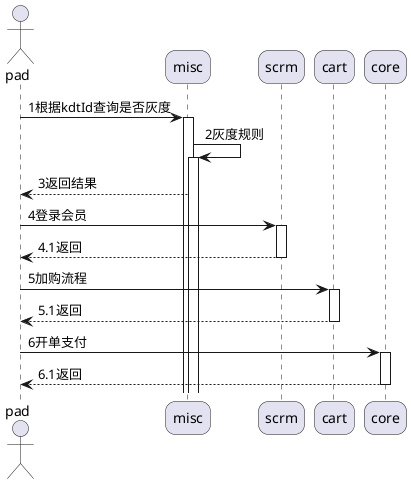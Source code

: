 @startuml
skinparam sequenceArrowThickness 1
skinparam roundcorner 20
skinparam maxmessagesize 500
/'skinparam sequenceParticipant underline'/

actor pad as pad

participant "misc" as misc
participant "scrm" as scrm
participant "cart" as cart
participant "core" as core

pad -> misc : 1根据kdtId查询是否灰度
activate misc
misc -> misc : 2灰度规则
activate misc
misc --> pad : 3返回结果

pad -> scrm : 4登录会员
activate scrm
return 4.1返回

pad -> cart : 5加购流程
activate cart
return 5.1返回

pad -> core : 6开单支付
activate core
return 6.1返回


@enduml
